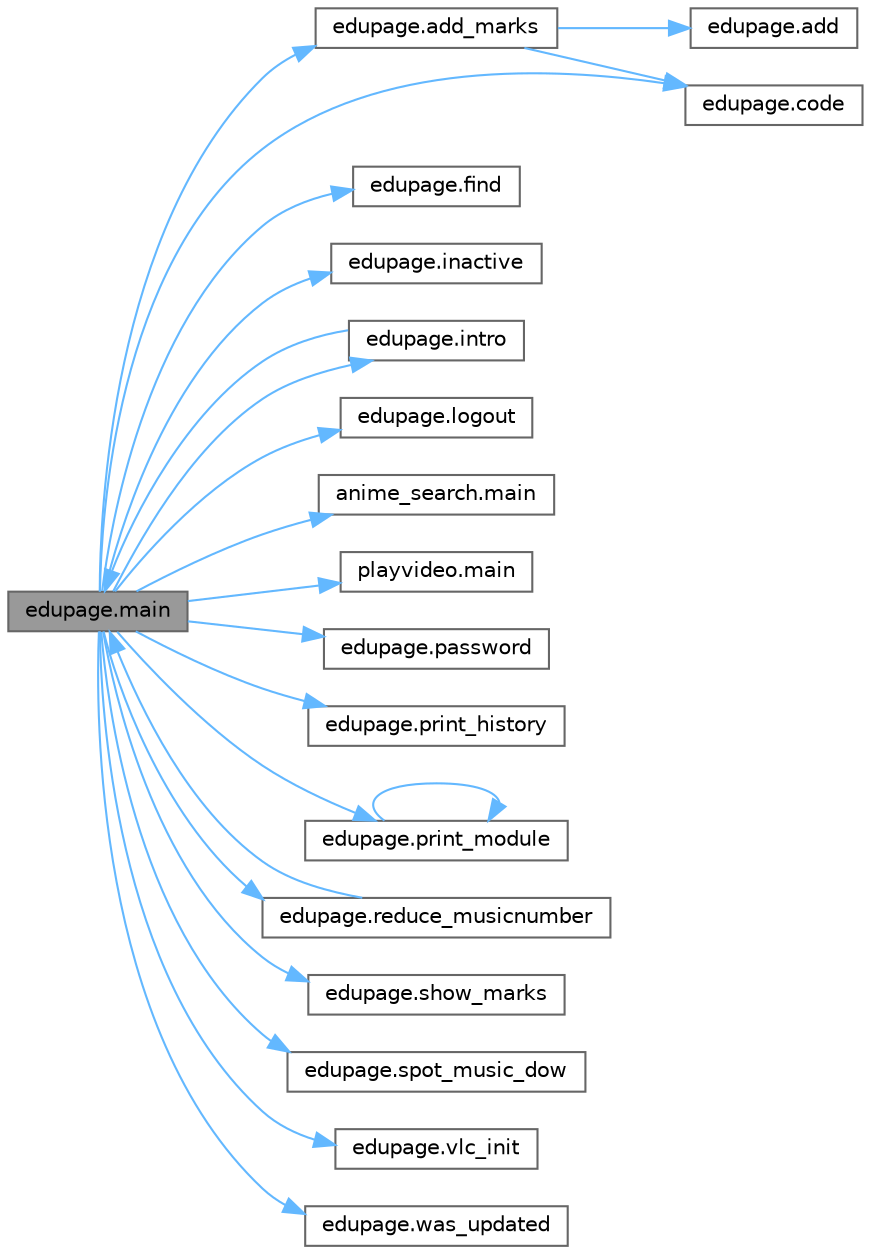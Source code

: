 digraph "edupage.main"
{
 // LATEX_PDF_SIZE
  bgcolor="transparent";
  edge [fontname=Helvetica,fontsize=10,labelfontname=Helvetica,labelfontsize=10];
  node [fontname=Helvetica,fontsize=10,shape=box,height=0.2,width=0.4];
  rankdir="LR";
  Node1 [label="edupage.main",height=0.2,width=0.4,color="gray40", fillcolor="grey60", style="filled", fontcolor="black",tooltip=" "];
  Node1 -> Node2 [color="steelblue1",style="solid"];
  Node2 [label="edupage.add_marks",height=0.2,width=0.4,color="grey40", fillcolor="white", style="filled",URL="$d0/d52/namespaceedupage.html#a21f2f303ad4d1e33a43bd2b8207130a4",tooltip=" "];
  Node2 -> Node3 [color="steelblue1",style="solid"];
  Node3 [label="edupage.add",height=0.2,width=0.4,color="grey40", fillcolor="white", style="filled",URL="$d0/d52/namespaceedupage.html#af8155c1c90674d76615b11b6d0c5c8ba",tooltip=" "];
  Node2 -> Node4 [color="steelblue1",style="solid"];
  Node4 [label="edupage.code",height=0.2,width=0.4,color="grey40", fillcolor="white", style="filled",URL="$d0/d52/namespaceedupage.html#a8cda85c4ec08c9ac94a9f7b99dd13168",tooltip=" "];
  Node1 -> Node4 [color="steelblue1",style="solid"];
  Node1 -> Node5 [color="steelblue1",style="solid"];
  Node5 [label="edupage.find",height=0.2,width=0.4,color="grey40", fillcolor="white", style="filled",URL="$d0/d52/namespaceedupage.html#a026d51b7cff5026af09d0dd68c5e66fb",tooltip=" "];
  Node1 -> Node6 [color="steelblue1",style="solid"];
  Node6 [label="edupage.inactive",height=0.2,width=0.4,color="grey40", fillcolor="white", style="filled",URL="$d0/d52/namespaceedupage.html#a341571d7a41b53af5510ed61722c2847",tooltip=" "];
  Node1 -> Node7 [color="steelblue1",style="solid"];
  Node7 [label="edupage.intro",height=0.2,width=0.4,color="grey40", fillcolor="white", style="filled",URL="$d0/d52/namespaceedupage.html#a316dc71e49505324d14deee19eccd566",tooltip=" "];
  Node7 -> Node1 [color="steelblue1",style="solid"];
  Node1 -> Node8 [color="steelblue1",style="solid"];
  Node8 [label="edupage.logout",height=0.2,width=0.4,color="grey40", fillcolor="white", style="filled",URL="$d0/d52/namespaceedupage.html#ac820991cd8d23a0cc095060d0db57bb6",tooltip=" "];
  Node1 -> Node9 [color="steelblue1",style="solid"];
  Node9 [label="anime_search.main",height=0.2,width=0.4,color="grey40", fillcolor="white", style="filled",URL="$db/da2/namespaceanime__search.html#aa640ea940b9dd7e63d3d083f2f9acf8a",tooltip=" "];
  Node1 -> Node10 [color="steelblue1",style="solid"];
  Node10 [label="playvideo.main",height=0.2,width=0.4,color="grey40", fillcolor="white", style="filled",URL="$d3/db6/namespaceplayvideo.html#a86582d0c1d78493131487c51adad545a",tooltip=" "];
  Node1 -> Node11 [color="steelblue1",style="solid"];
  Node11 [label="edupage.password",height=0.2,width=0.4,color="grey40", fillcolor="white", style="filled",URL="$d0/d52/namespaceedupage.html#ab6bc445b1d72dc317235f930a3c3865f",tooltip=" "];
  Node1 -> Node12 [color="steelblue1",style="solid"];
  Node12 [label="edupage.print_history",height=0.2,width=0.4,color="grey40", fillcolor="white", style="filled",URL="$d0/d52/namespaceedupage.html#ab61c7be85bb0e6a5468c992b61992781",tooltip=" "];
  Node1 -> Node13 [color="steelblue1",style="solid"];
  Node13 [label="edupage.print_module",height=0.2,width=0.4,color="grey40", fillcolor="white", style="filled",URL="$d0/d52/namespaceedupage.html#a153bbbaa356309a404f3c218b26dc562",tooltip=" "];
  Node13 -> Node13 [color="steelblue1",style="solid"];
  Node1 -> Node14 [color="steelblue1",style="solid"];
  Node14 [label="edupage.reduce_musicnumber",height=0.2,width=0.4,color="grey40", fillcolor="white", style="filled",URL="$d0/d52/namespaceedupage.html#a11c2d421fc103b70ae07e919a3929cd8",tooltip=" "];
  Node14 -> Node1 [color="steelblue1",style="solid"];
  Node1 -> Node15 [color="steelblue1",style="solid"];
  Node15 [label="edupage.show_marks",height=0.2,width=0.4,color="grey40", fillcolor="white", style="filled",URL="$d0/d52/namespaceedupage.html#a78d356f449887b742d23a2f1c98ce4ac",tooltip=" "];
  Node1 -> Node16 [color="steelblue1",style="solid"];
  Node16 [label="edupage.spot_music_dow",height=0.2,width=0.4,color="grey40", fillcolor="white", style="filled",URL="$d0/d52/namespaceedupage.html#ad9fa425db620b18457fe2d13d776a532",tooltip=" "];
  Node1 -> Node17 [color="steelblue1",style="solid"];
  Node17 [label="edupage.vlc_init",height=0.2,width=0.4,color="grey40", fillcolor="white", style="filled",URL="$d0/d52/namespaceedupage.html#a9f3e602dd8410da6eab7cf9b0758c6f8",tooltip=" "];
  Node1 -> Node18 [color="steelblue1",style="solid"];
  Node18 [label="edupage.was_updated",height=0.2,width=0.4,color="grey40", fillcolor="white", style="filled",URL="$d0/d52/namespaceedupage.html#ab37eeef09149edbff47a4c8d00d485c0",tooltip=" "];
}
